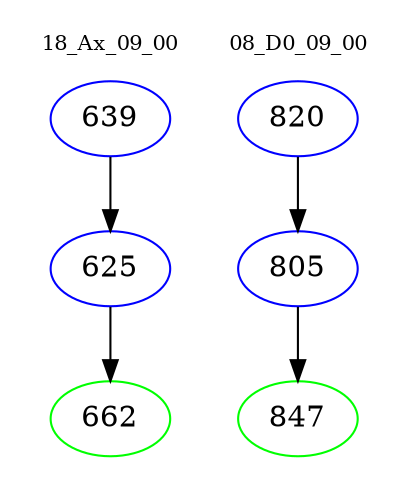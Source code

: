 digraph{
subgraph cluster_0 {
color = white
label = "18_Ax_09_00";
fontsize=10;
T0_639 [label="639", color="blue"]
T0_639 -> T0_625 [color="black"]
T0_625 [label="625", color="blue"]
T0_625 -> T0_662 [color="black"]
T0_662 [label="662", color="green"]
}
subgraph cluster_1 {
color = white
label = "08_D0_09_00";
fontsize=10;
T1_820 [label="820", color="blue"]
T1_820 -> T1_805 [color="black"]
T1_805 [label="805", color="blue"]
T1_805 -> T1_847 [color="black"]
T1_847 [label="847", color="green"]
}
}
